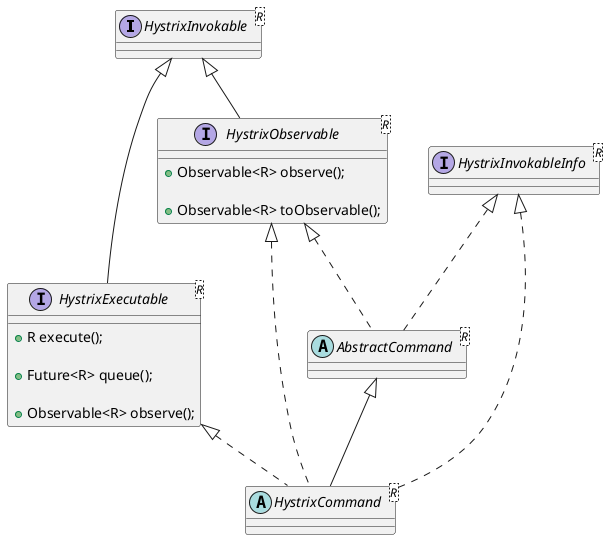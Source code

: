 @startuml
'Alice -> Bob: Authentication Request
'Bob --> Alice: Authentication Response
'
'Alice -> Bob: Another authentication Request
'Alice <-- Bob: another authentication Response

interface HystrixInvokable<R> {

}


interface HystrixObservable<R>{
    + Observable<R> observe();

    + Observable<R> toObservable();
}

HystrixInvokable <|-- HystrixObservable
HystrixInvokable <|-- HystrixExecutable

interface HystrixExecutable<R>{
    + R execute();

    + Future<R> queue();

    + Observable<R> observe();
}

interface HystrixInvokableInfo<R> {
}

abstract class AbstractCommand<R>{

}

HystrixObservable <|.. AbstractCommand
HystrixInvokableInfo <|.. AbstractCommand

abstract class HystrixCommand<R>{
}

AbstractCommand <|-- HystrixCommand
HystrixExecutable <|.. HystrixCommand
HystrixInvokableInfo <|.. HystrixCommand
HystrixObservable <|.. HystrixCommand
@enduml